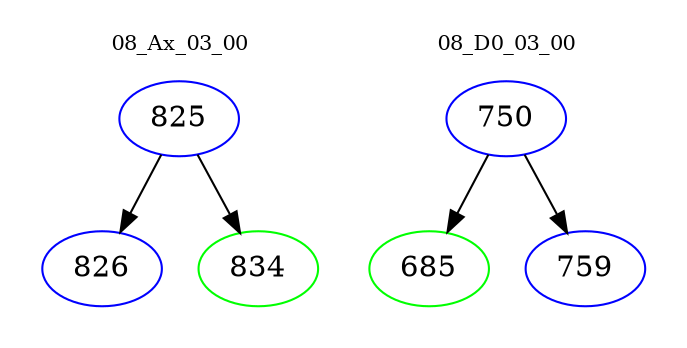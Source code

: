 digraph{
subgraph cluster_0 {
color = white
label = "08_Ax_03_00";
fontsize=10;
T0_825 [label="825", color="blue"]
T0_825 -> T0_826 [color="black"]
T0_826 [label="826", color="blue"]
T0_825 -> T0_834 [color="black"]
T0_834 [label="834", color="green"]
}
subgraph cluster_1 {
color = white
label = "08_D0_03_00";
fontsize=10;
T1_750 [label="750", color="blue"]
T1_750 -> T1_685 [color="black"]
T1_685 [label="685", color="green"]
T1_750 -> T1_759 [color="black"]
T1_759 [label="759", color="blue"]
}
}
